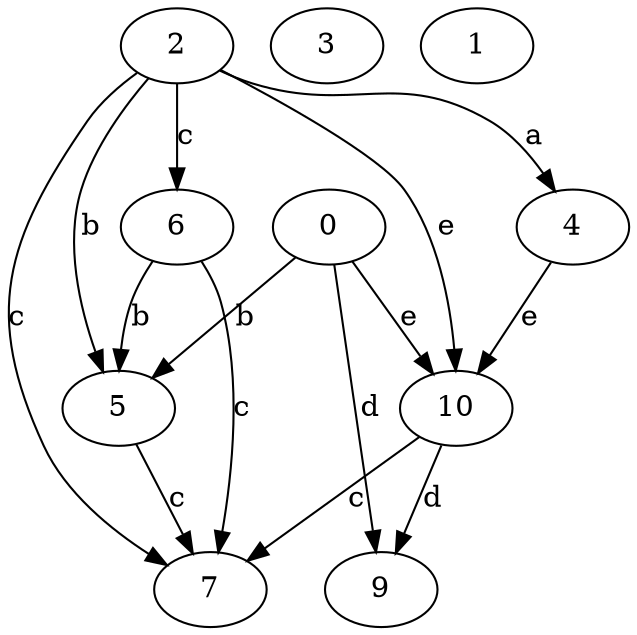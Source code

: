 strict digraph  {
0;
3;
4;
5;
6;
1;
7;
9;
2;
10;
0 -> 5  [label=b];
0 -> 9  [label=d];
0 -> 10  [label=e];
4 -> 10  [label=e];
5 -> 7  [label=c];
6 -> 5  [label=b];
6 -> 7  [label=c];
2 -> 4  [label=a];
2 -> 5  [label=b];
2 -> 6  [label=c];
2 -> 7  [label=c];
2 -> 10  [label=e];
10 -> 7  [label=c];
10 -> 9  [label=d];
}
